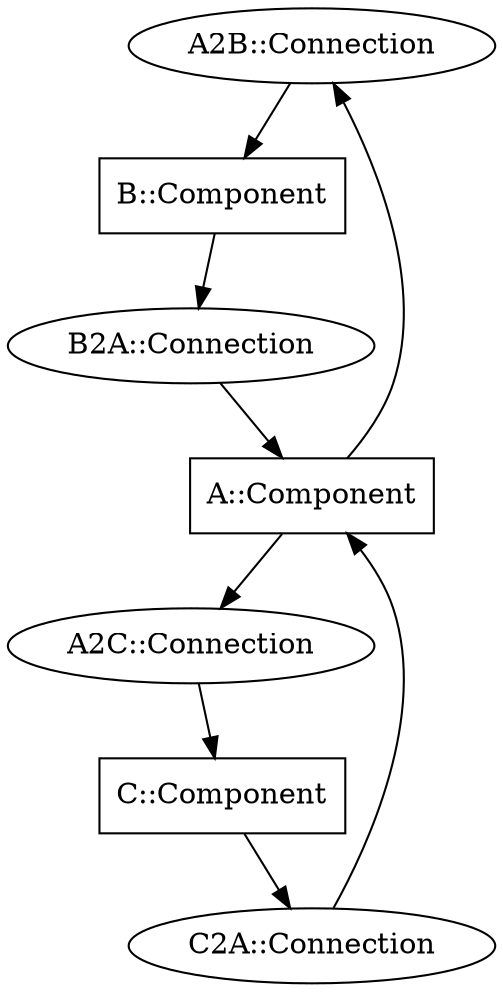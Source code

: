 digraph fptc_multicomp {
  "A2B::Connection"
  "A2B::Connection" -> "B::Component"
  "A2C::Connection"
  "A2C::Connection" -> "C::Component"
  "A::Component" -> "A2B::Connection"
  "A::Component" -> "A2C::Connection"
  "A::Component" [shape = box]
  "B2A::Connection"
  "B2A::Connection" -> "A::Component"
  "B::Component" -> "B2A::Connection"
  "B::Component" [shape = box]
  "C2A::Connection"
  "C2A::Connection" -> "A::Component"
  "C::Component" -> "C2A::Connection"
  "C::Component" [shape = box]
}